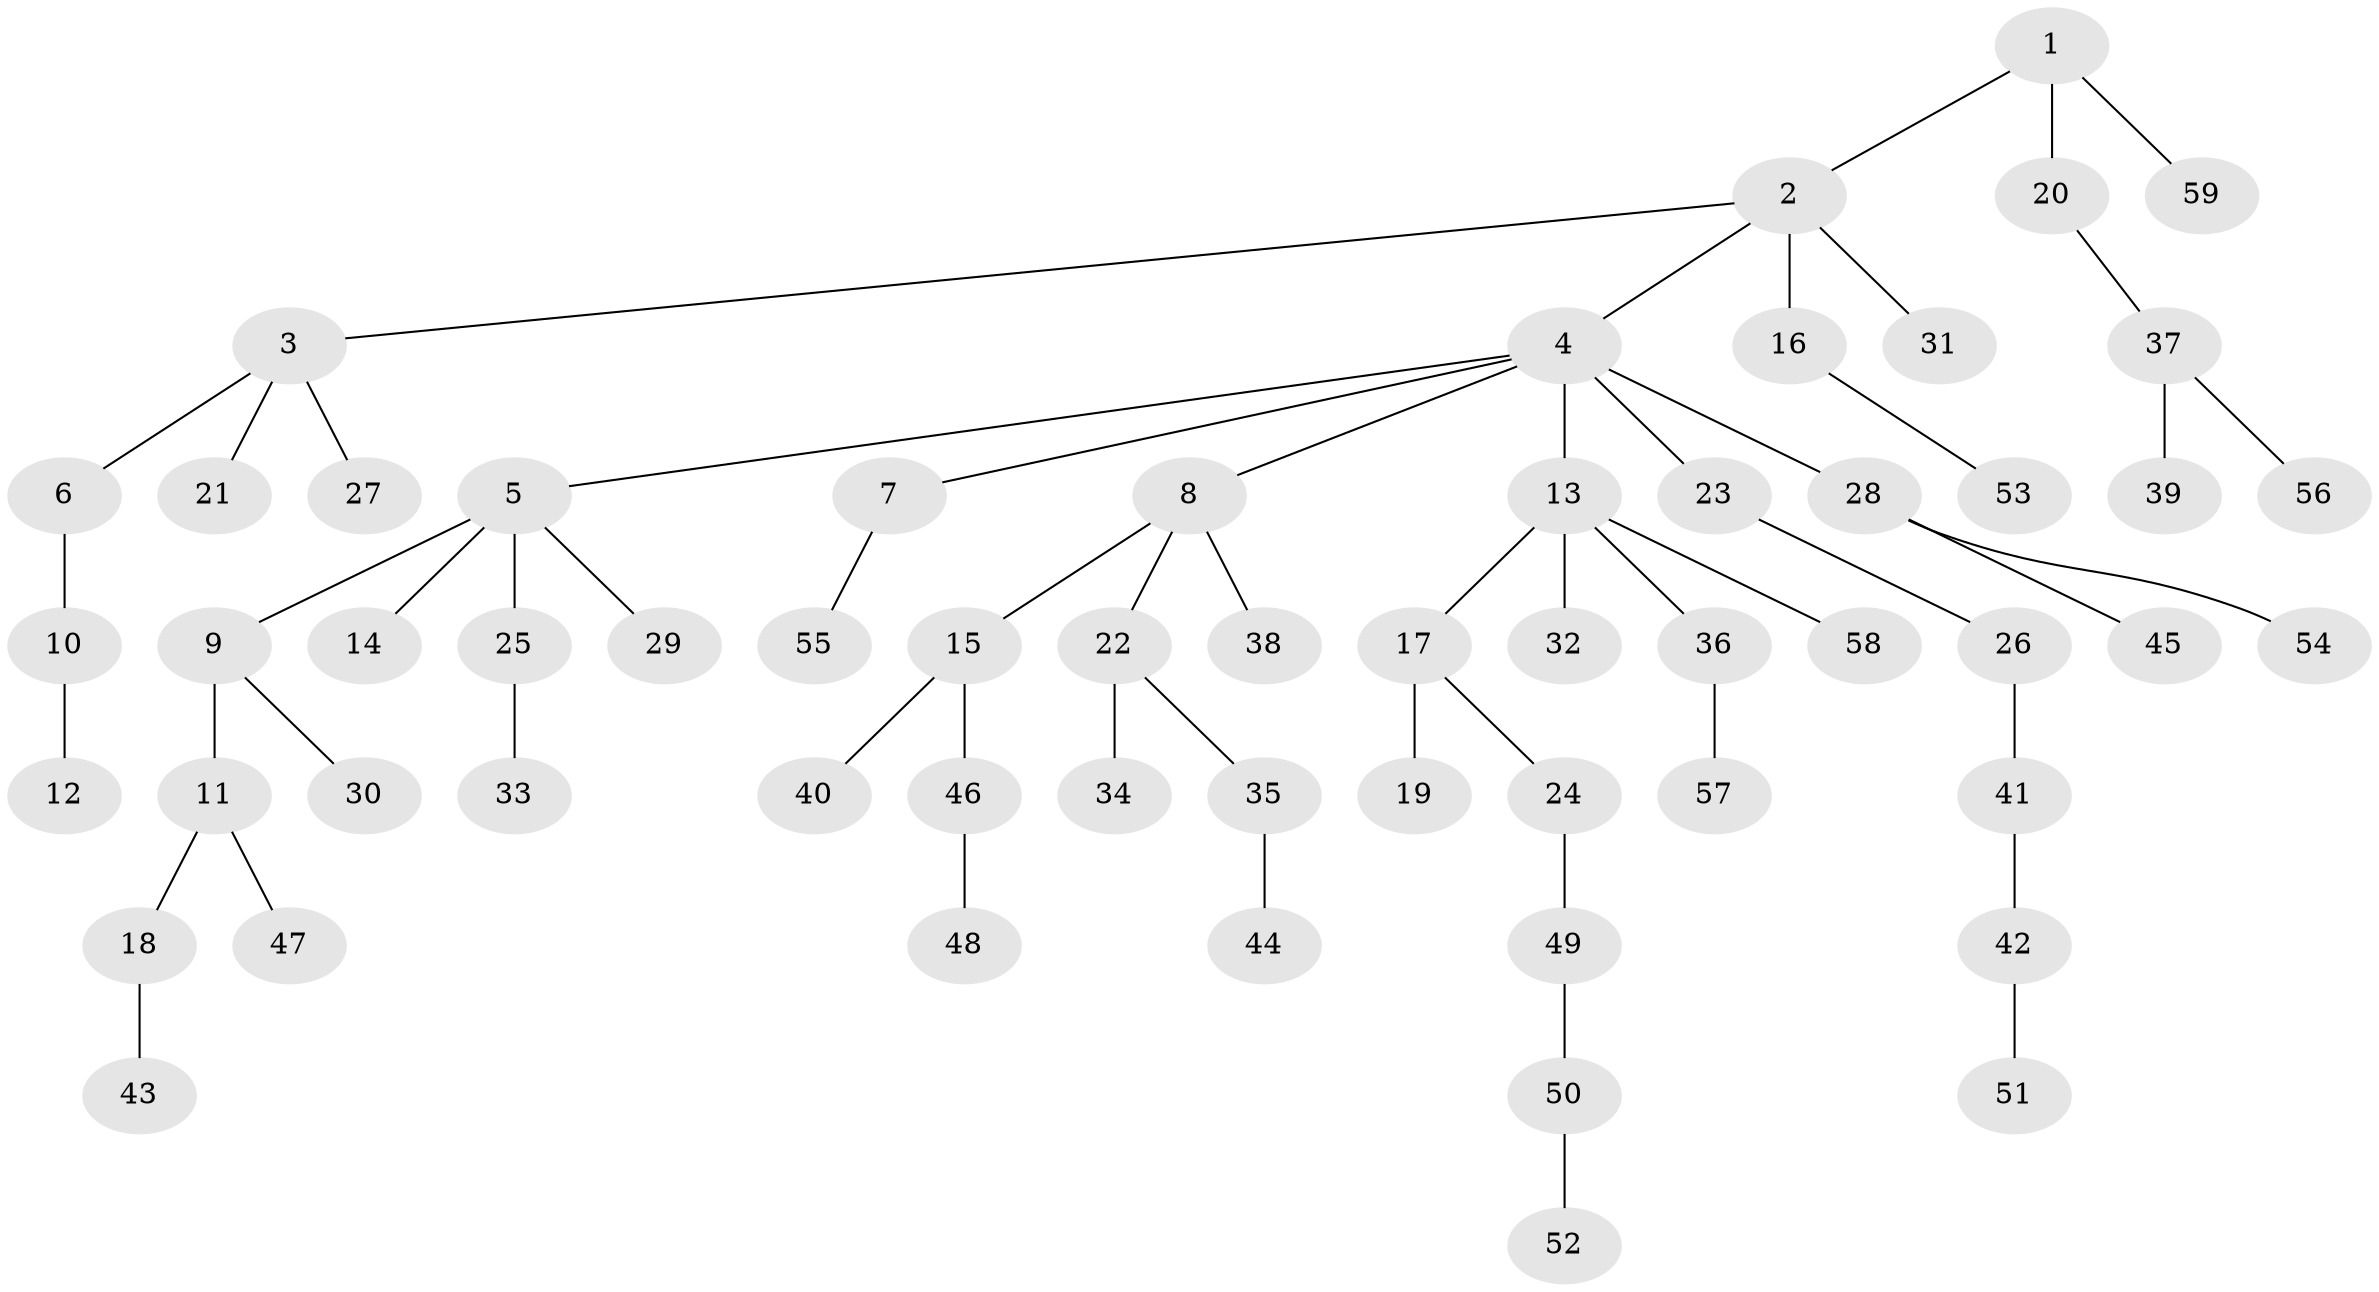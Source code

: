 // coarse degree distribution, {1: 0.55, 3: 0.25, 2: 0.15, 6: 0.05}
// Generated by graph-tools (version 1.1) at 2025/37/03/04/25 23:37:19]
// undirected, 59 vertices, 58 edges
graph export_dot {
  node [color=gray90,style=filled];
  1;
  2;
  3;
  4;
  5;
  6;
  7;
  8;
  9;
  10;
  11;
  12;
  13;
  14;
  15;
  16;
  17;
  18;
  19;
  20;
  21;
  22;
  23;
  24;
  25;
  26;
  27;
  28;
  29;
  30;
  31;
  32;
  33;
  34;
  35;
  36;
  37;
  38;
  39;
  40;
  41;
  42;
  43;
  44;
  45;
  46;
  47;
  48;
  49;
  50;
  51;
  52;
  53;
  54;
  55;
  56;
  57;
  58;
  59;
  1 -- 2;
  1 -- 20;
  1 -- 59;
  2 -- 3;
  2 -- 4;
  2 -- 16;
  2 -- 31;
  3 -- 6;
  3 -- 21;
  3 -- 27;
  4 -- 5;
  4 -- 7;
  4 -- 8;
  4 -- 13;
  4 -- 23;
  4 -- 28;
  5 -- 9;
  5 -- 14;
  5 -- 25;
  5 -- 29;
  6 -- 10;
  7 -- 55;
  8 -- 15;
  8 -- 22;
  8 -- 38;
  9 -- 11;
  9 -- 30;
  10 -- 12;
  11 -- 18;
  11 -- 47;
  13 -- 17;
  13 -- 32;
  13 -- 36;
  13 -- 58;
  15 -- 40;
  15 -- 46;
  16 -- 53;
  17 -- 19;
  17 -- 24;
  18 -- 43;
  20 -- 37;
  22 -- 34;
  22 -- 35;
  23 -- 26;
  24 -- 49;
  25 -- 33;
  26 -- 41;
  28 -- 45;
  28 -- 54;
  35 -- 44;
  36 -- 57;
  37 -- 39;
  37 -- 56;
  41 -- 42;
  42 -- 51;
  46 -- 48;
  49 -- 50;
  50 -- 52;
}
